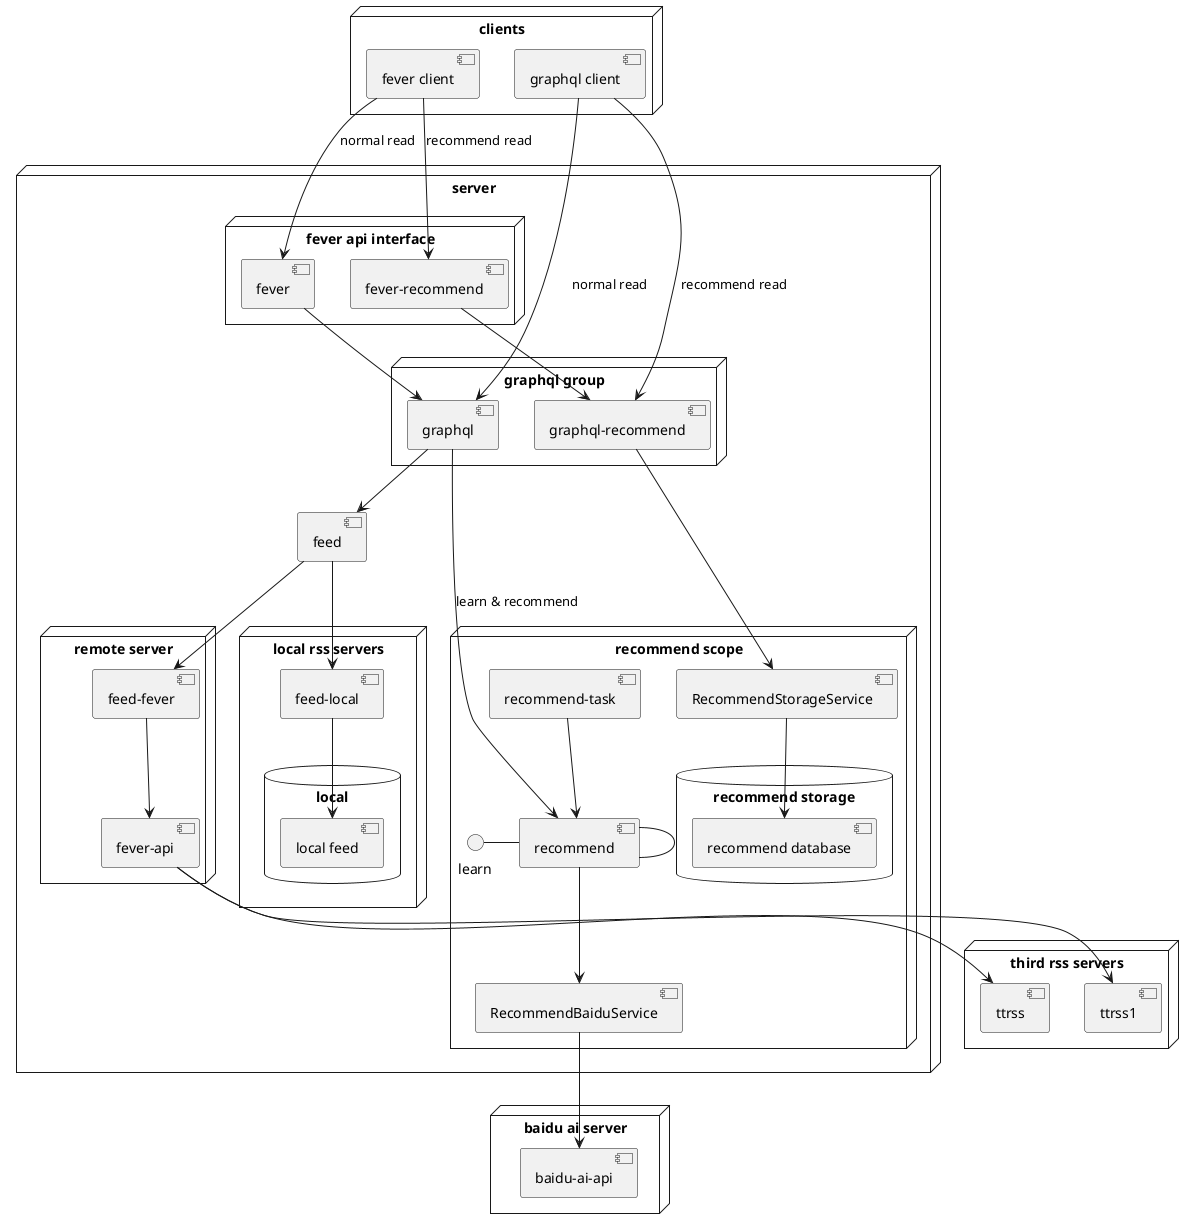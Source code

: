 @startuml
  node "clients"{
    [fever client]
     [graphql client]
  }

node server{
  node "fever api interface"{
    [fever]
    [fever-recommend]
  }
  node "graphql group"{
   [graphql]
   [graphql-recommend]
  }

  [feed]
  node "recommend scope"{
    learn - [recommend]
    recommend - [recommend]
    [recommend-task]
    [RecommendStorageService]
    [RecommendBaiduService]
    database "recommend storage"{
      ["recommend database"]
    }
  }
  node "remote server"{
    [feed-fever]
    [fever-api]
  }


  node "local rss servers"{
    [feed-local]
    database "local"{
      ["local feed"]
    }
  }
}


node "third rss servers"{
  [ttrss]
  [ttrss1]
}
node "baidu ai server"{
  [baidu-ai-api]
}
[fever client]--> [fever]: normal read
[fever client]--> [fever-recommend]: recommend read
[fever]-->[graphql]
[fever-recommend]-->[graphql-recommend]
[feed-local]-->["local feed"]
[feed-fever]-->[fever-api]
[fever-api]-->[ttrss]
[fever-api]-->[ttrss1]
[graphql client]--> [graphql]:normal read
[graphql client]--> [graphql-recommend]:recommend read
[graphql]-->[feed]
[graphql-recommend]--->[RecommendStorageService]
[RecommendStorageService]-->["recommend database"]
[graphql]-->[recommend]: learn & recommend
[feed]-->[feed-fever]
[feed]-->[feed-local]
[recommend-task]-->[recommend]
[recommend]-->[RecommendBaiduService]
[RecommendBaiduService]-->[baidu-ai-api]
@enduml
